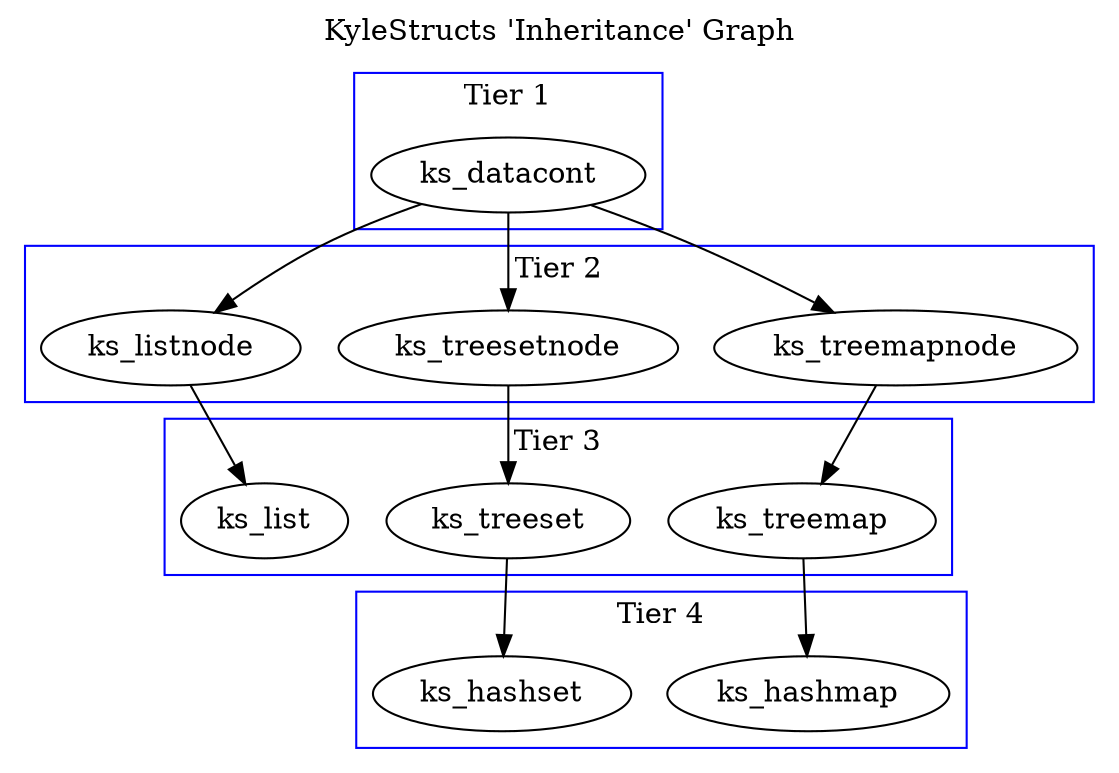 digraph G {
	labelloc="t";
	label = "KyleStructs 'Inheritance' Graph";

	subgraph cluster0 {
		label = "Tier 1";
		color = blue;
		ks_datacont;
	}

	subgraph cluster1 {
		label = "Tier 2";
		color = blue;
		ks_treemapnode;
		ks_treesetnode;
		ks_listnode;
	}

	subgraph cluster2 {
		label = "Tier 3";
		color = blue;
		ks_treemap;
		ks_treeset;
		ks_list;
	}

	subgraph cluster3 {
		label = "Tier 4";
		color = blue;
		ks_hashmap;
		ks_hashset;
	}

	ks_datacont -> ks_treemapnode;
	ks_datacont -> ks_treesetnode;
	ks_datacont -> ks_listnode;

	ks_treemapnode -> ks_treemap;
	ks_treesetnode -> ks_treeset;
	ks_listnode -> ks_list;

	ks_treemap -> ks_hashmap;
	ks_treeset -> ks_hashset;
}
